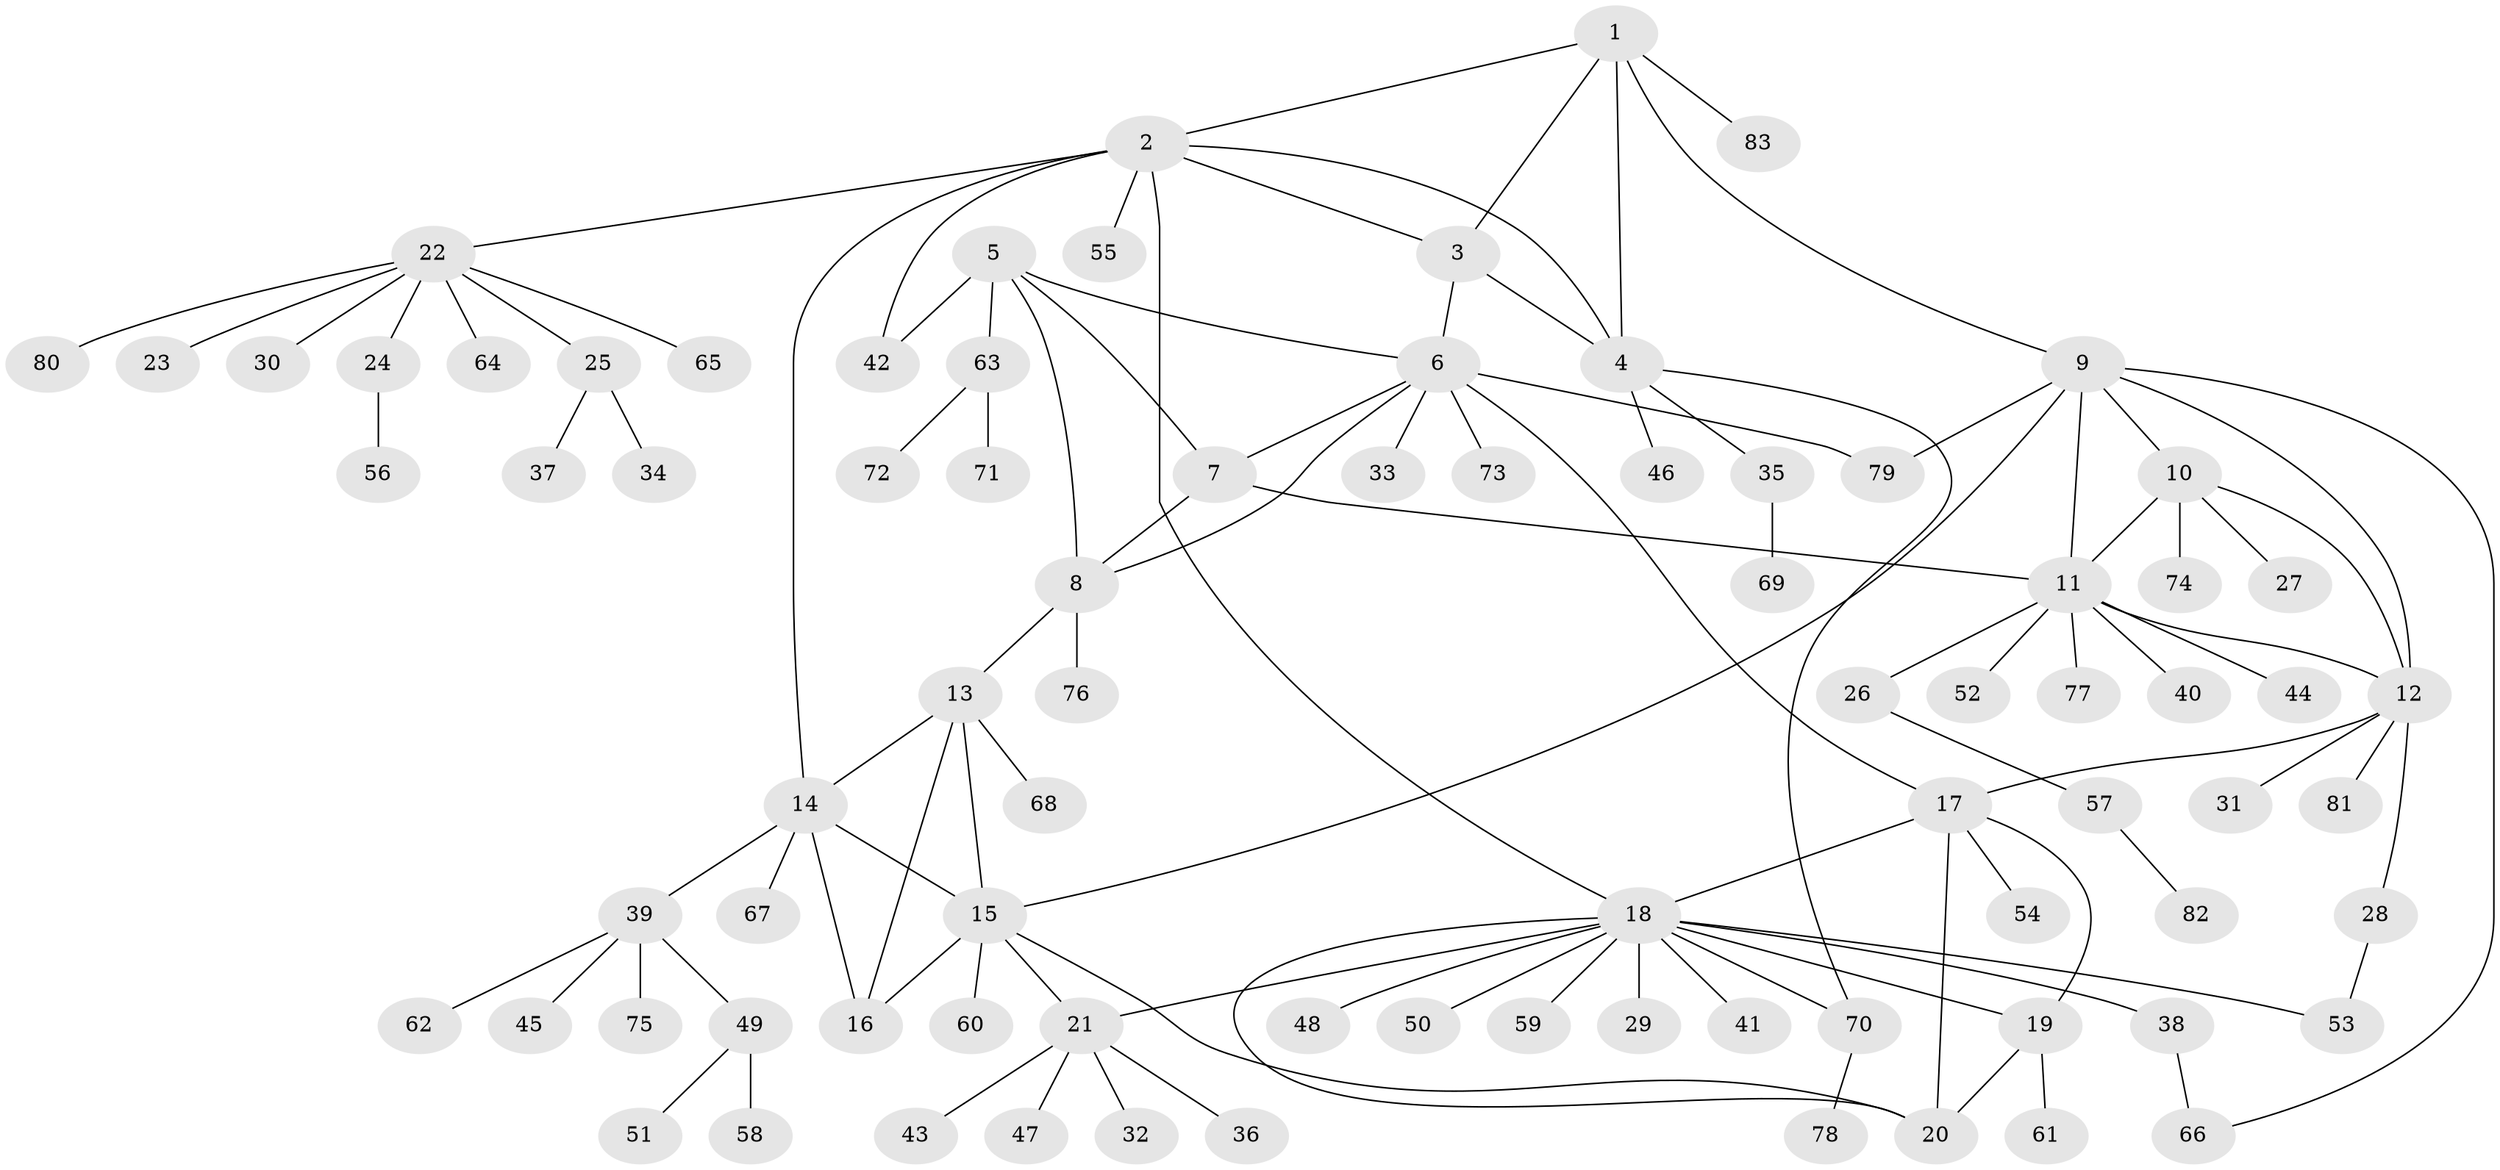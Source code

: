 // coarse degree distribution, {1: 0.48, 3: 0.08, 10: 0.04, 2: 0.12, 6: 0.08, 5: 0.12, 4: 0.04, 7: 0.04}
// Generated by graph-tools (version 1.1) at 2025/37/03/04/25 23:37:49]
// undirected, 83 vertices, 109 edges
graph export_dot {
  node [color=gray90,style=filled];
  1;
  2;
  3;
  4;
  5;
  6;
  7;
  8;
  9;
  10;
  11;
  12;
  13;
  14;
  15;
  16;
  17;
  18;
  19;
  20;
  21;
  22;
  23;
  24;
  25;
  26;
  27;
  28;
  29;
  30;
  31;
  32;
  33;
  34;
  35;
  36;
  37;
  38;
  39;
  40;
  41;
  42;
  43;
  44;
  45;
  46;
  47;
  48;
  49;
  50;
  51;
  52;
  53;
  54;
  55;
  56;
  57;
  58;
  59;
  60;
  61;
  62;
  63;
  64;
  65;
  66;
  67;
  68;
  69;
  70;
  71;
  72;
  73;
  74;
  75;
  76;
  77;
  78;
  79;
  80;
  81;
  82;
  83;
  1 -- 2;
  1 -- 3;
  1 -- 4;
  1 -- 9;
  1 -- 83;
  2 -- 3;
  2 -- 4;
  2 -- 14;
  2 -- 18;
  2 -- 22;
  2 -- 42;
  2 -- 55;
  3 -- 4;
  3 -- 6;
  4 -- 35;
  4 -- 46;
  4 -- 70;
  5 -- 6;
  5 -- 7;
  5 -- 8;
  5 -- 42;
  5 -- 63;
  6 -- 7;
  6 -- 8;
  6 -- 17;
  6 -- 33;
  6 -- 73;
  6 -- 79;
  7 -- 8;
  7 -- 11;
  8 -- 13;
  8 -- 76;
  9 -- 10;
  9 -- 11;
  9 -- 12;
  9 -- 15;
  9 -- 66;
  9 -- 79;
  10 -- 11;
  10 -- 12;
  10 -- 27;
  10 -- 74;
  11 -- 12;
  11 -- 26;
  11 -- 40;
  11 -- 44;
  11 -- 52;
  11 -- 77;
  12 -- 17;
  12 -- 28;
  12 -- 31;
  12 -- 81;
  13 -- 14;
  13 -- 15;
  13 -- 16;
  13 -- 68;
  14 -- 15;
  14 -- 16;
  14 -- 39;
  14 -- 67;
  15 -- 16;
  15 -- 20;
  15 -- 21;
  15 -- 60;
  17 -- 18;
  17 -- 19;
  17 -- 20;
  17 -- 54;
  18 -- 19;
  18 -- 20;
  18 -- 21;
  18 -- 29;
  18 -- 38;
  18 -- 41;
  18 -- 48;
  18 -- 50;
  18 -- 53;
  18 -- 59;
  18 -- 70;
  19 -- 20;
  19 -- 61;
  21 -- 32;
  21 -- 36;
  21 -- 43;
  21 -- 47;
  22 -- 23;
  22 -- 24;
  22 -- 25;
  22 -- 30;
  22 -- 64;
  22 -- 65;
  22 -- 80;
  24 -- 56;
  25 -- 34;
  25 -- 37;
  26 -- 57;
  28 -- 53;
  35 -- 69;
  38 -- 66;
  39 -- 45;
  39 -- 49;
  39 -- 62;
  39 -- 75;
  49 -- 51;
  49 -- 58;
  57 -- 82;
  63 -- 71;
  63 -- 72;
  70 -- 78;
}
